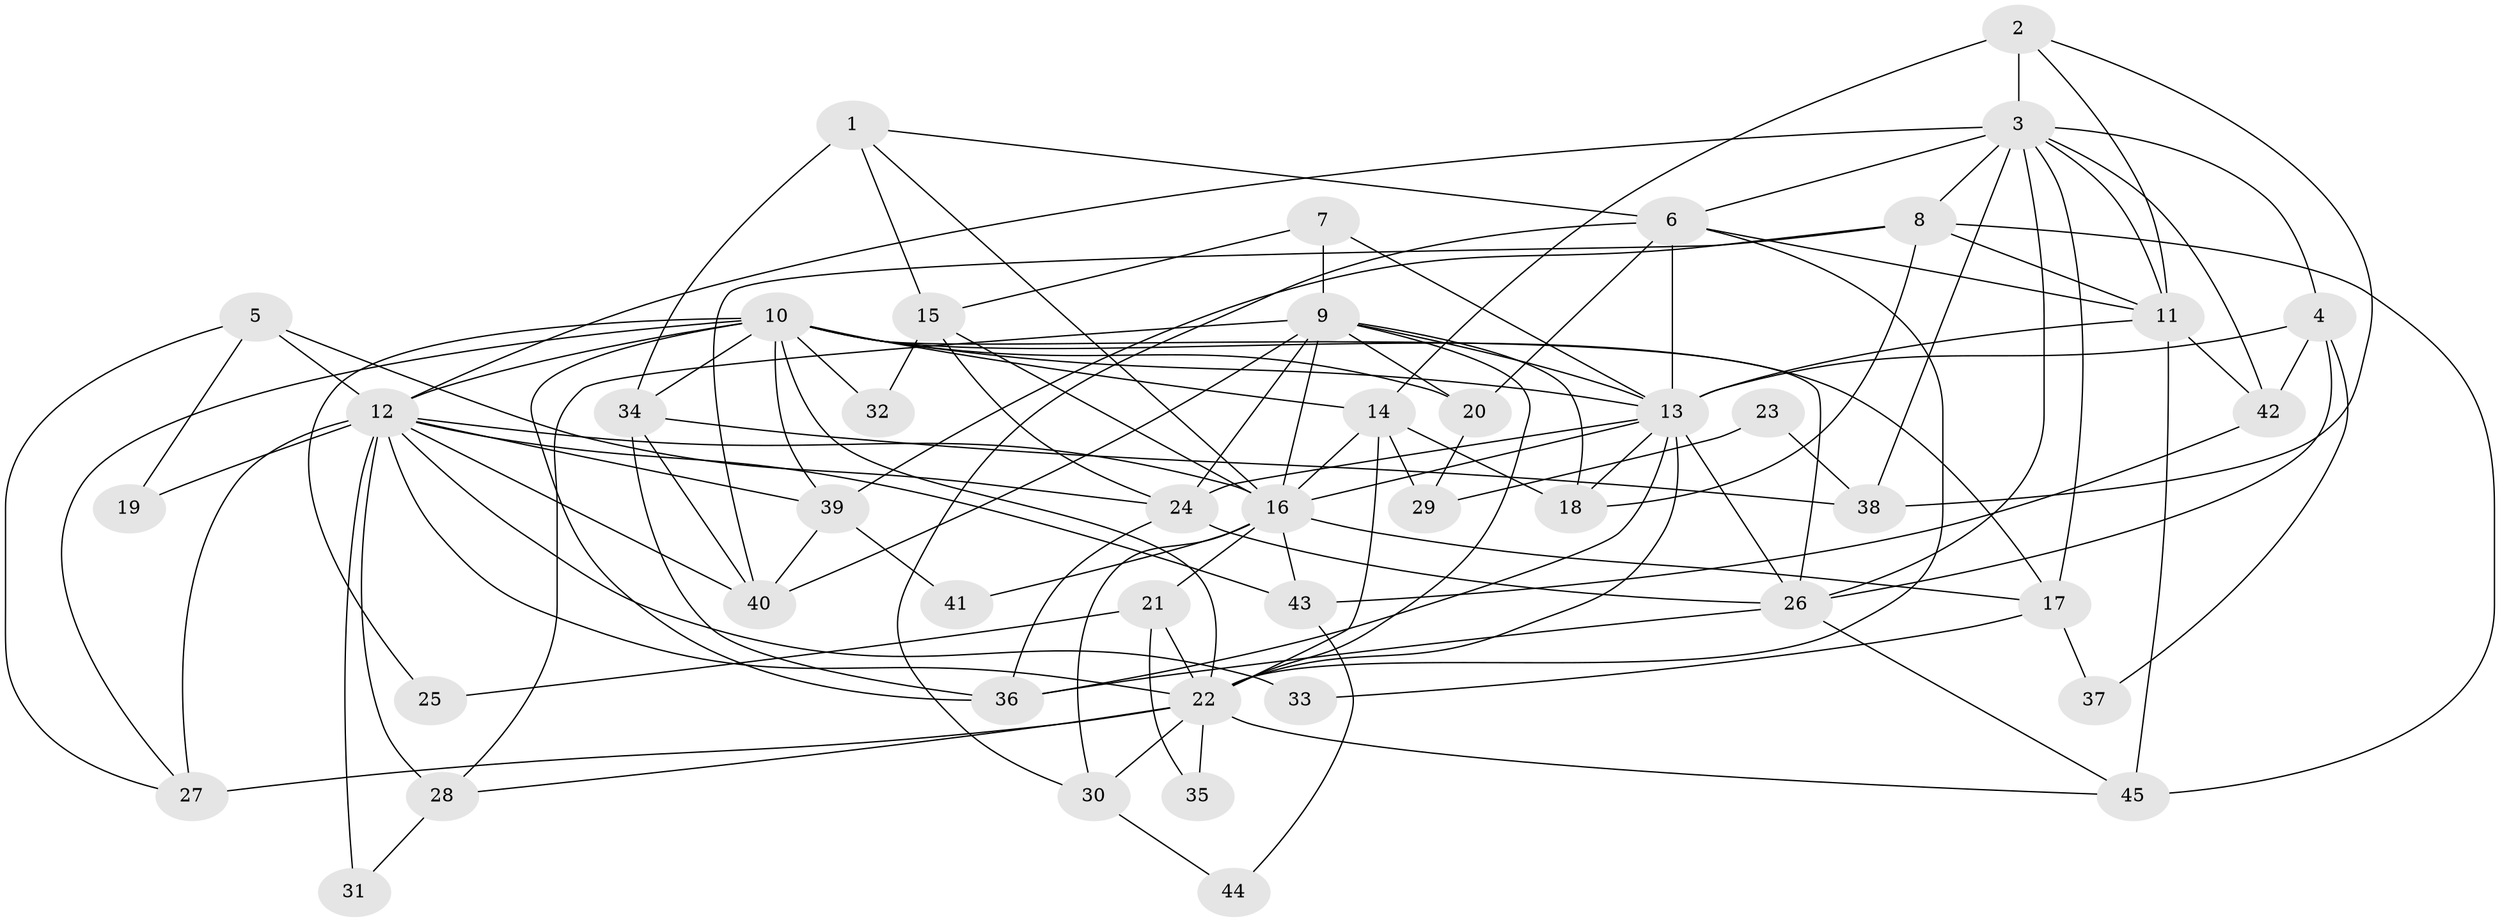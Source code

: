 // original degree distribution, {4: 0.32222222222222224, 3: 0.23333333333333334, 2: 0.14444444444444443, 5: 0.14444444444444443, 7: 0.06666666666666667, 6: 0.08888888888888889}
// Generated by graph-tools (version 1.1) at 2025/51/03/04/25 22:51:23]
// undirected, 45 vertices, 116 edges
graph export_dot {
  node [color=gray90,style=filled];
  1;
  2;
  3;
  4;
  5;
  6;
  7;
  8;
  9;
  10;
  11;
  12;
  13;
  14;
  15;
  16;
  17;
  18;
  19;
  20;
  21;
  22;
  23;
  24;
  25;
  26;
  27;
  28;
  29;
  30;
  31;
  32;
  33;
  34;
  35;
  36;
  37;
  38;
  39;
  40;
  41;
  42;
  43;
  44;
  45;
  1 -- 6 [weight=1.0];
  1 -- 15 [weight=1.0];
  1 -- 16 [weight=1.0];
  1 -- 34 [weight=1.0];
  2 -- 3 [weight=2.0];
  2 -- 11 [weight=1.0];
  2 -- 14 [weight=2.0];
  2 -- 38 [weight=1.0];
  3 -- 4 [weight=1.0];
  3 -- 6 [weight=1.0];
  3 -- 8 [weight=2.0];
  3 -- 11 [weight=1.0];
  3 -- 12 [weight=1.0];
  3 -- 17 [weight=1.0];
  3 -- 26 [weight=1.0];
  3 -- 38 [weight=1.0];
  3 -- 42 [weight=1.0];
  4 -- 13 [weight=1.0];
  4 -- 26 [weight=1.0];
  4 -- 37 [weight=1.0];
  4 -- 42 [weight=1.0];
  5 -- 12 [weight=1.0];
  5 -- 19 [weight=2.0];
  5 -- 24 [weight=2.0];
  5 -- 27 [weight=1.0];
  6 -- 11 [weight=1.0];
  6 -- 13 [weight=1.0];
  6 -- 20 [weight=1.0];
  6 -- 22 [weight=1.0];
  6 -- 30 [weight=1.0];
  7 -- 9 [weight=1.0];
  7 -- 13 [weight=1.0];
  7 -- 15 [weight=1.0];
  8 -- 11 [weight=1.0];
  8 -- 18 [weight=1.0];
  8 -- 39 [weight=1.0];
  8 -- 40 [weight=1.0];
  8 -- 45 [weight=1.0];
  9 -- 13 [weight=1.0];
  9 -- 16 [weight=1.0];
  9 -- 18 [weight=1.0];
  9 -- 20 [weight=1.0];
  9 -- 22 [weight=2.0];
  9 -- 24 [weight=2.0];
  9 -- 28 [weight=1.0];
  9 -- 40 [weight=1.0];
  10 -- 12 [weight=3.0];
  10 -- 13 [weight=1.0];
  10 -- 14 [weight=1.0];
  10 -- 17 [weight=1.0];
  10 -- 20 [weight=1.0];
  10 -- 22 [weight=1.0];
  10 -- 25 [weight=1.0];
  10 -- 26 [weight=1.0];
  10 -- 27 [weight=1.0];
  10 -- 32 [weight=1.0];
  10 -- 34 [weight=1.0];
  10 -- 36 [weight=1.0];
  10 -- 39 [weight=1.0];
  11 -- 13 [weight=1.0];
  11 -- 42 [weight=1.0];
  11 -- 45 [weight=1.0];
  12 -- 16 [weight=2.0];
  12 -- 19 [weight=1.0];
  12 -- 22 [weight=1.0];
  12 -- 27 [weight=2.0];
  12 -- 28 [weight=1.0];
  12 -- 31 [weight=1.0];
  12 -- 33 [weight=1.0];
  12 -- 39 [weight=1.0];
  12 -- 40 [weight=1.0];
  12 -- 43 [weight=1.0];
  13 -- 16 [weight=1.0];
  13 -- 18 [weight=1.0];
  13 -- 22 [weight=1.0];
  13 -- 24 [weight=1.0];
  13 -- 26 [weight=1.0];
  13 -- 36 [weight=1.0];
  14 -- 16 [weight=1.0];
  14 -- 18 [weight=1.0];
  14 -- 22 [weight=1.0];
  14 -- 29 [weight=1.0];
  15 -- 16 [weight=1.0];
  15 -- 24 [weight=1.0];
  15 -- 32 [weight=1.0];
  16 -- 17 [weight=2.0];
  16 -- 21 [weight=1.0];
  16 -- 30 [weight=1.0];
  16 -- 41 [weight=1.0];
  16 -- 43 [weight=1.0];
  17 -- 33 [weight=1.0];
  17 -- 37 [weight=1.0];
  20 -- 29 [weight=1.0];
  21 -- 22 [weight=1.0];
  21 -- 25 [weight=1.0];
  21 -- 35 [weight=1.0];
  22 -- 27 [weight=3.0];
  22 -- 28 [weight=1.0];
  22 -- 30 [weight=1.0];
  22 -- 35 [weight=1.0];
  22 -- 45 [weight=1.0];
  23 -- 29 [weight=1.0];
  23 -- 38 [weight=1.0];
  24 -- 26 [weight=1.0];
  24 -- 36 [weight=1.0];
  26 -- 36 [weight=1.0];
  26 -- 45 [weight=1.0];
  28 -- 31 [weight=1.0];
  30 -- 44 [weight=1.0];
  34 -- 36 [weight=1.0];
  34 -- 38 [weight=1.0];
  34 -- 40 [weight=1.0];
  39 -- 40 [weight=1.0];
  39 -- 41 [weight=1.0];
  42 -- 43 [weight=1.0];
  43 -- 44 [weight=1.0];
}
